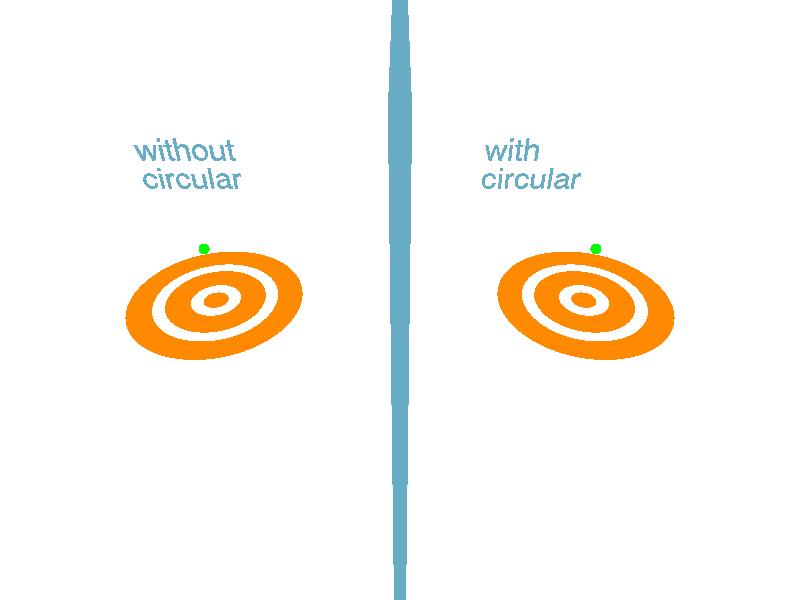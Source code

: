 // This work is licensed under the Creative Commons Attribution 3.0 Unported License.
// To view a copy of this license, visit http://creativecommons.org/licenses/by/3.0/
// or send a letter to Creative Commons, 444 Castro Street, Suite 900, Mountain View,
// California, 94041, USA.

// Persistence Of Vision raytracer sample file.
//
//Demonstration of the area_light "circular" keyword
//
// -w320 -h240
// -w800 -h600 +a0.3

#version 3.7;
global_settings {assumed_gamma 1.0}

#include "colors.inc"

camera { location <50,42,0> 
         right     x*image_width/image_height
         angle 65 // direction z*1 
         look_at <0,2,0>
       }

//lights
light_source {<10,15,15> White*1.5
              area_light x*1.5,z*1.5,4,4 adaptive 1
              circular //that's here !
              }

light_source {<10,15,-15> White*1.5
              area_light x*1.5,z*1.5,4,4 adaptive 1
              }

//objects
#declare With =
union {
 text {ttf "cyrvetic","circular",.05,0}
 text {ttf "cyrvetic","with",.05,0 translate y*1}
 pigment {SteelBlue}
 rotate <0,-90,0>
 scale 3
 }

#declare Without =
union {
 text {ttf "cyrvetic","circular",.05,0}
 text {ttf "cyrvetic","without",.05,0 translate y*1}
 pigment {SteelBlue}
 rotate <0,-90,0>
 scale 3
 }

#declare Object_4 = union {
 disc {<0,0,0>,y,1,0 pigment {OrangeRed}}
 disc {<0,0,0>,y,4,2 pigment {OrangeRed}}
 disc {<0,0,0>,y,7,5 pigment {OrangeRed}}
 }

object {With translate <-5,12,5+3> no_shadow}
object {Without translate <-5,12,5-30> no_shadow}
object {Object_4 translate <10,10,15>}
object {Object_4 translate <10,10,-15>}

//markers to show where the light_sources are
sphere {<10,15,15>,.4 pigment {Green*2} finish {diffuse 0 ambient 1} no_shadow}
sphere {<10,15,-15>,.4 pigment {Green*2} finish {diffuse 0 ambient 1} no_shadow}

//context
fog {distance 200 Wheat*.5}
plane {y,0 pigment {rgb <.9,.9,1>*1.2}}
plane {x,-10 pigment {rgb <.9,.9,1>*1.2}}
box {<45,0,-.1>,<-150,40,.1> pigment {SteelBlue}}

